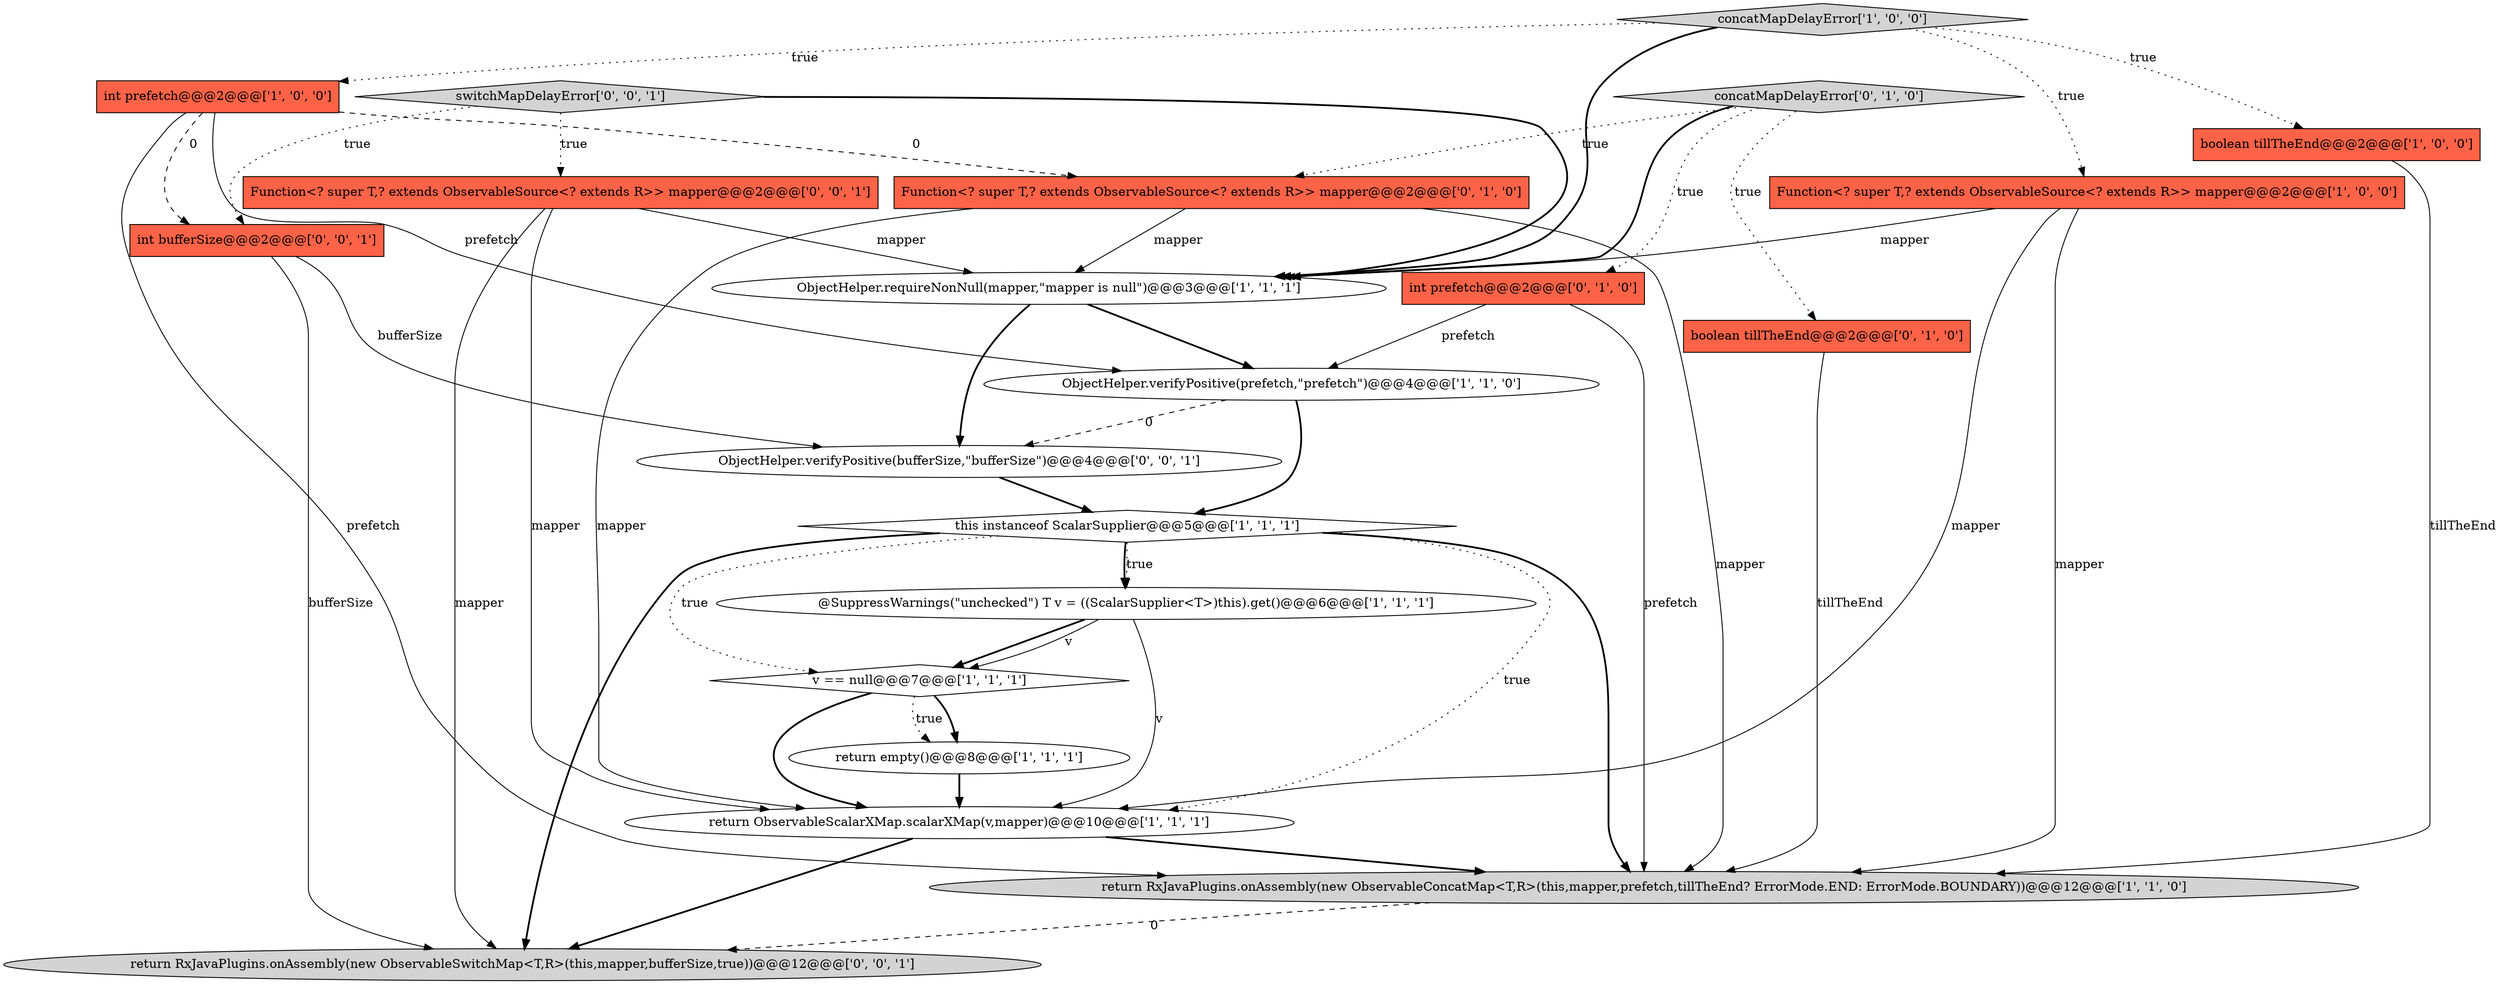 digraph {
19 [style = filled, label = "int bufferSize@@@2@@@['0', '0', '1']", fillcolor = tomato, shape = box image = "AAA0AAABBB3BBB"];
1 [style = filled, label = "return empty()@@@8@@@['1', '1', '1']", fillcolor = white, shape = ellipse image = "AAA0AAABBB1BBB"];
7 [style = filled, label = "ObjectHelper.requireNonNull(mapper,\"mapper is null\")@@@3@@@['1', '1', '1']", fillcolor = white, shape = ellipse image = "AAA0AAABBB1BBB"];
3 [style = filled, label = "boolean tillTheEnd@@@2@@@['1', '0', '0']", fillcolor = tomato, shape = box image = "AAA0AAABBB1BBB"];
17 [style = filled, label = "ObjectHelper.verifyPositive(bufferSize,\"bufferSize\")@@@4@@@['0', '0', '1']", fillcolor = white, shape = ellipse image = "AAA0AAABBB3BBB"];
2 [style = filled, label = "Function<? super T,? extends ObservableSource<? extends R>> mapper@@@2@@@['1', '0', '0']", fillcolor = tomato, shape = box image = "AAA0AAABBB1BBB"];
6 [style = filled, label = "return ObservableScalarXMap.scalarXMap(v,mapper)@@@10@@@['1', '1', '1']", fillcolor = white, shape = ellipse image = "AAA0AAABBB1BBB"];
5 [style = filled, label = "@SuppressWarnings(\"unchecked\") T v = ((ScalarSupplier<T>)this).get()@@@6@@@['1', '1', '1']", fillcolor = white, shape = ellipse image = "AAA0AAABBB1BBB"];
8 [style = filled, label = "v == null@@@7@@@['1', '1', '1']", fillcolor = white, shape = diamond image = "AAA0AAABBB1BBB"];
20 [style = filled, label = "switchMapDelayError['0', '0', '1']", fillcolor = lightgray, shape = diamond image = "AAA0AAABBB3BBB"];
0 [style = filled, label = "return RxJavaPlugins.onAssembly(new ObservableConcatMap<T,R>(this,mapper,prefetch,tillTheEnd? ErrorMode.END: ErrorMode.BOUNDARY))@@@12@@@['1', '1', '0']", fillcolor = lightgray, shape = ellipse image = "AAA0AAABBB1BBB"];
11 [style = filled, label = "concatMapDelayError['1', '0', '0']", fillcolor = lightgray, shape = diamond image = "AAA0AAABBB1BBB"];
4 [style = filled, label = "this instanceof ScalarSupplier@@@5@@@['1', '1', '1']", fillcolor = white, shape = diamond image = "AAA0AAABBB1BBB"];
13 [style = filled, label = "boolean tillTheEnd@@@2@@@['0', '1', '0']", fillcolor = tomato, shape = box image = "AAA0AAABBB2BBB"];
16 [style = filled, label = "Function<? super T,? extends ObservableSource<? extends R>> mapper@@@2@@@['0', '0', '1']", fillcolor = tomato, shape = box image = "AAA0AAABBB3BBB"];
12 [style = filled, label = "int prefetch@@@2@@@['0', '1', '0']", fillcolor = tomato, shape = box image = "AAA0AAABBB2BBB"];
10 [style = filled, label = "ObjectHelper.verifyPositive(prefetch,\"prefetch\")@@@4@@@['1', '1', '0']", fillcolor = white, shape = ellipse image = "AAA0AAABBB1BBB"];
18 [style = filled, label = "return RxJavaPlugins.onAssembly(new ObservableSwitchMap<T,R>(this,mapper,bufferSize,true))@@@12@@@['0', '0', '1']", fillcolor = lightgray, shape = ellipse image = "AAA0AAABBB3BBB"];
9 [style = filled, label = "int prefetch@@@2@@@['1', '0', '0']", fillcolor = tomato, shape = box image = "AAA1AAABBB1BBB"];
14 [style = filled, label = "Function<? super T,? extends ObservableSource<? extends R>> mapper@@@2@@@['0', '1', '0']", fillcolor = tomato, shape = box image = "AAA1AAABBB2BBB"];
15 [style = filled, label = "concatMapDelayError['0', '1', '0']", fillcolor = lightgray, shape = diamond image = "AAA0AAABBB2BBB"];
3->0 [style = solid, label="tillTheEnd"];
19->17 [style = solid, label="bufferSize"];
4->6 [style = dotted, label="true"];
4->5 [style = dotted, label="true"];
5->8 [style = bold, label=""];
12->0 [style = solid, label="prefetch"];
7->17 [style = bold, label=""];
9->0 [style = solid, label="prefetch"];
15->7 [style = bold, label=""];
7->10 [style = bold, label=""];
2->7 [style = solid, label="mapper"];
2->0 [style = solid, label="mapper"];
6->18 [style = bold, label=""];
13->0 [style = solid, label="tillTheEnd"];
4->8 [style = dotted, label="true"];
11->9 [style = dotted, label="true"];
8->6 [style = bold, label=""];
2->6 [style = solid, label="mapper"];
14->7 [style = solid, label="mapper"];
6->0 [style = bold, label=""];
4->18 [style = bold, label=""];
15->14 [style = dotted, label="true"];
12->10 [style = solid, label="prefetch"];
4->0 [style = bold, label=""];
15->13 [style = dotted, label="true"];
9->19 [style = dashed, label="0"];
8->1 [style = bold, label=""];
8->1 [style = dotted, label="true"];
11->2 [style = dotted, label="true"];
1->6 [style = bold, label=""];
9->14 [style = dashed, label="0"];
5->6 [style = solid, label="v"];
16->18 [style = solid, label="mapper"];
9->10 [style = solid, label="prefetch"];
19->18 [style = solid, label="bufferSize"];
14->6 [style = solid, label="mapper"];
10->17 [style = dashed, label="0"];
10->4 [style = bold, label=""];
15->12 [style = dotted, label="true"];
0->18 [style = dashed, label="0"];
16->7 [style = solid, label="mapper"];
20->19 [style = dotted, label="true"];
20->7 [style = bold, label=""];
11->3 [style = dotted, label="true"];
16->6 [style = solid, label="mapper"];
14->0 [style = solid, label="mapper"];
4->5 [style = bold, label=""];
17->4 [style = bold, label=""];
11->7 [style = bold, label=""];
5->8 [style = solid, label="v"];
20->16 [style = dotted, label="true"];
}
